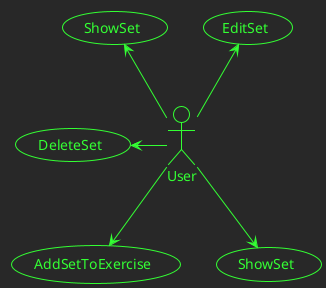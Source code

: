 @startuml publication

!theme crt-green

usecase AddSetToExercise as AS
usecase EditSet as ES
usecase DeleteSet as DS
usecase ShowSet as SS
usecase ShowSet as SE

actor User as U

U -down-> AS
U -up-> ES
U -left-> DS
U -up-> SS
U -down-> SE

@enduml